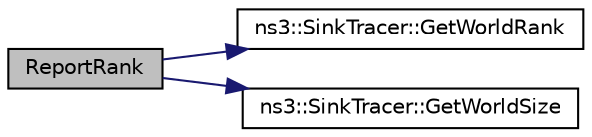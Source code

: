 digraph "ReportRank"
{
 // LATEX_PDF_SIZE
  edge [fontname="Helvetica",fontsize="10",labelfontname="Helvetica",labelfontsize="10"];
  node [fontname="Helvetica",fontsize="10",shape=record];
  rankdir="LR";
  Node1 [label="ReportRank",height=0.2,width=0.4,color="black", fillcolor="grey75", style="filled", fontcolor="black",tooltip="Report my rank, in both MPI_COMM_WORLD and the split communicator."];
  Node1 -> Node2 [color="midnightblue",fontsize="10",style="solid",fontname="Helvetica"];
  Node2 [label="ns3::SinkTracer::GetWorldRank",height=0.2,width=0.4,color="black", fillcolor="white", style="filled",URL="$classns3_1_1_sink_tracer.html#a0215d182b3b0d8f097daa94cf44865cf",tooltip="Get the MPI rank in the world communicator."];
  Node1 -> Node3 [color="midnightblue",fontsize="10",style="solid",fontname="Helvetica"];
  Node3 [label="ns3::SinkTracer::GetWorldSize",height=0.2,width=0.4,color="black", fillcolor="white", style="filled",URL="$classns3_1_1_sink_tracer.html#ac1a6e3f042a53ffa7a588a23f9b1d655",tooltip="Get the MPI size of the world communicator."];
}
